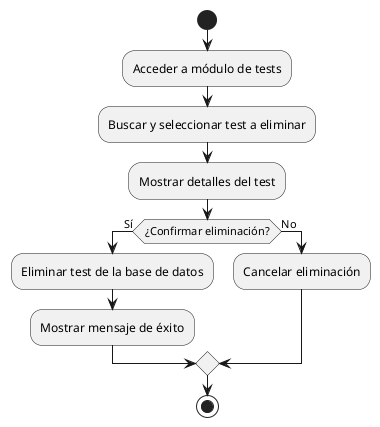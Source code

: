 @startuml Eliminar_test
|Especialista|
start

:Acceder a módulo de tests;
:Buscar y seleccionar test a eliminar;
:Mostrar detalles del test;

if (¿Confirmar eliminación?) then (Sí)
  :Eliminar test de la base de datos;
  :Mostrar mensaje de éxito;
else (No)
  :Cancelar eliminación;
endif

stop
@enduml
